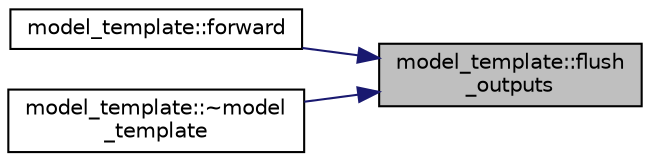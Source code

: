 digraph "model_template::flush_outputs"
{
 // INTERACTIVE_SVG=YES
 // LATEX_PDF_SIZE
  edge [fontname="Helvetica",fontsize="10",labelfontname="Helvetica",labelfontsize="10"];
  node [fontname="Helvetica",fontsize="10",shape=record];
  rankdir="RL";
  Node1 [label="model_template::flush\l_outputs",height=0.2,width=0.4,color="black", fillcolor="grey75", style="filled", fontcolor="black",tooltip="Clears all output tensors, freeing memory."];
  Node1 -> Node2 [dir="back",color="midnightblue",fontsize="10",style="solid",fontname="Helvetica"];
  Node2 [label="model_template::forward",height=0.2,width=0.4,color="black", fillcolor="white", style="filled",URL="$classmodel__template.html#a6b9c9f24d7800179c2d8f1f7eff59acc",tooltip="Forward pass for a single graph with training mode flag."];
  Node1 -> Node3 [dir="back",color="midnightblue",fontsize="10",style="solid",fontname="Helvetica"];
  Node3 [label="model_template::~model\l_template",height=0.2,width=0.4,color="black", fillcolor="white", style="filled",URL="$classmodel__template.html#ab6ce719a1c6262912927d4fc33e8842a",tooltip="Virtual destructor for the model_template class."];
}
